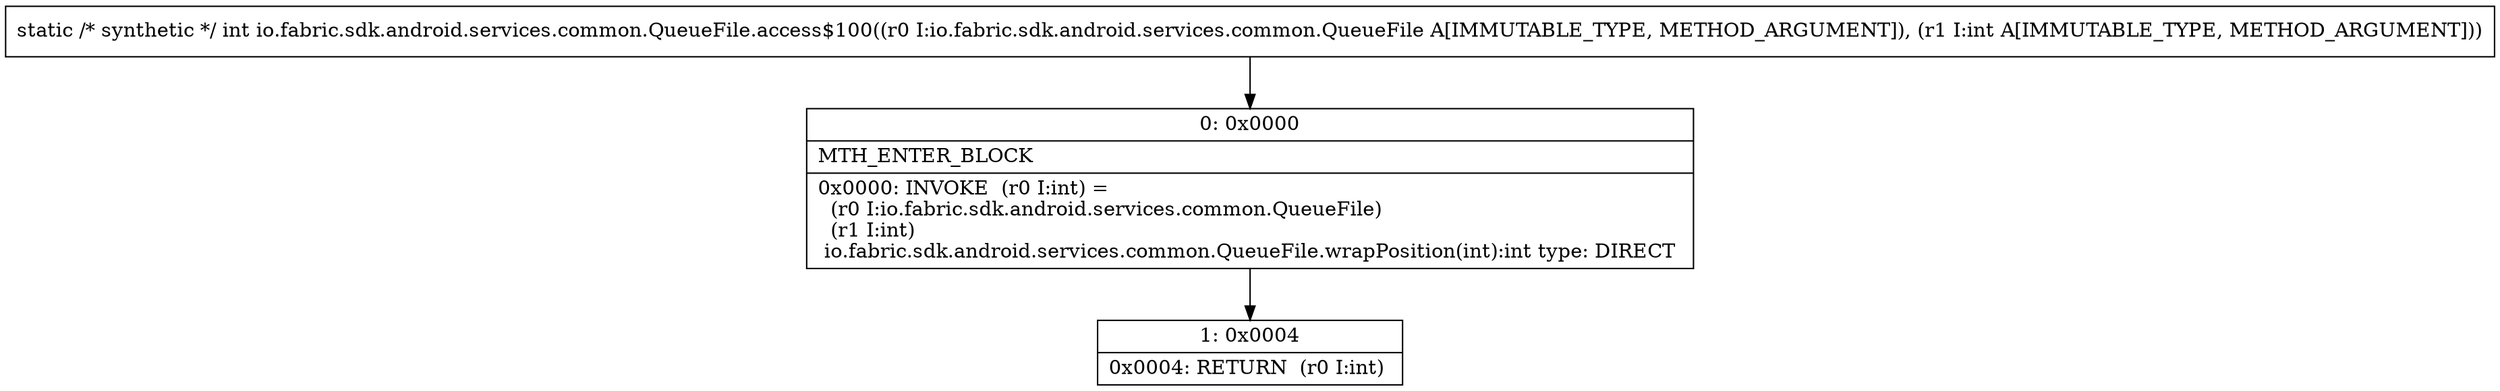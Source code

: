 digraph "CFG forio.fabric.sdk.android.services.common.QueueFile.access$100(Lio\/fabric\/sdk\/android\/services\/common\/QueueFile;I)I" {
Node_0 [shape=record,label="{0\:\ 0x0000|MTH_ENTER_BLOCK\l|0x0000: INVOKE  (r0 I:int) = \l  (r0 I:io.fabric.sdk.android.services.common.QueueFile)\l  (r1 I:int)\l io.fabric.sdk.android.services.common.QueueFile.wrapPosition(int):int type: DIRECT \l}"];
Node_1 [shape=record,label="{1\:\ 0x0004|0x0004: RETURN  (r0 I:int) \l}"];
MethodNode[shape=record,label="{static \/* synthetic *\/ int io.fabric.sdk.android.services.common.QueueFile.access$100((r0 I:io.fabric.sdk.android.services.common.QueueFile A[IMMUTABLE_TYPE, METHOD_ARGUMENT]), (r1 I:int A[IMMUTABLE_TYPE, METHOD_ARGUMENT])) }"];
MethodNode -> Node_0;
Node_0 -> Node_1;
}

